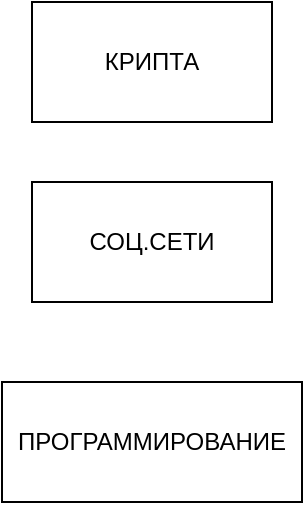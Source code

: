 <mxfile version="21.5.0" type="github">
  <diagram name="Страница 1" id="DrOhmFwWci-WvHgOT-uA">
    <mxGraphModel dx="1050" dy="567" grid="1" gridSize="10" guides="1" tooltips="1" connect="1" arrows="1" fold="1" page="1" pageScale="1" pageWidth="827" pageHeight="1169" math="0" shadow="0">
      <root>
        <mxCell id="0" />
        <mxCell id="1" parent="0" />
        <mxCell id="WeAMB2Xln1dbpquulNk2-1" value="КРИПТА" style="rounded=0;whiteSpace=wrap;html=1;" vertex="1" parent="1">
          <mxGeometry x="310" y="70" width="120" height="60" as="geometry" />
        </mxCell>
        <mxCell id="WeAMB2Xln1dbpquulNk2-2" value="СОЦ.СЕТИ" style="rounded=0;whiteSpace=wrap;html=1;" vertex="1" parent="1">
          <mxGeometry x="310" y="160" width="120" height="60" as="geometry" />
        </mxCell>
        <mxCell id="WeAMB2Xln1dbpquulNk2-3" value="ПРОГРАММИРОВАНИЕ" style="rounded=0;whiteSpace=wrap;html=1;" vertex="1" parent="1">
          <mxGeometry x="295" y="260" width="150" height="60" as="geometry" />
        </mxCell>
      </root>
    </mxGraphModel>
  </diagram>
</mxfile>
